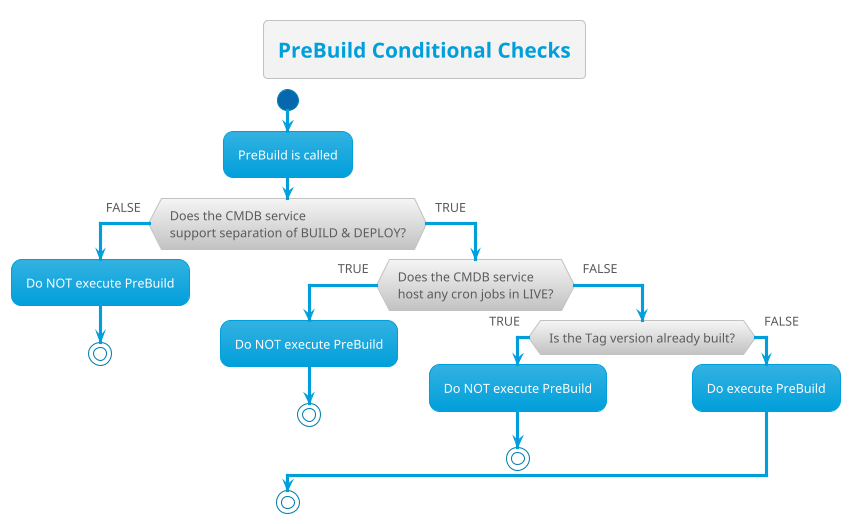 @startuml
!theme bluegray
skinparam FooterFontColor black

title PreBuild Conditional Checks

start

:PreBuild is called;

if (Does the CMDB service\nsupport separation of BUILD & DEPLOY?) then (FALSE)
    :Do NOT execute PreBuild;
    stop
else (TRUE)
    if (Does the CMDB service\nhost any cron jobs in LIVE?) then (TRUE)
        :Do NOT execute PreBuild;
        stop
    else (FALSE)
        if (Is the Tag version already built?) then (TRUE)
            :Do NOT execute PreBuild;
            stop
        else (FALSE)
            :Do execute PreBuild;
        endif
    endif
endif

stop

' (*) --> "PreBuild is called"
' ' "PreBuild is called" --> (*)

' if "Does the CMDB service\nsupport separation of BUILD & DEPLOY?" then 
'     --> [FALSE] "Do NOT execute PreBuild"
' else
'     ' --> [TRUE] "Pass"
'     if "Does the CMDB service\nhost any cron jobs in LIVE?" then
'         --> [TRUE] "Do NOT execute PreBuild"
'     else
'         if "Is the Tag version already built?" then
'             --> [TRUE] "Do NOT execute PreBuild"
'         else
'             --> "Do execute PreBuild"
@enduml